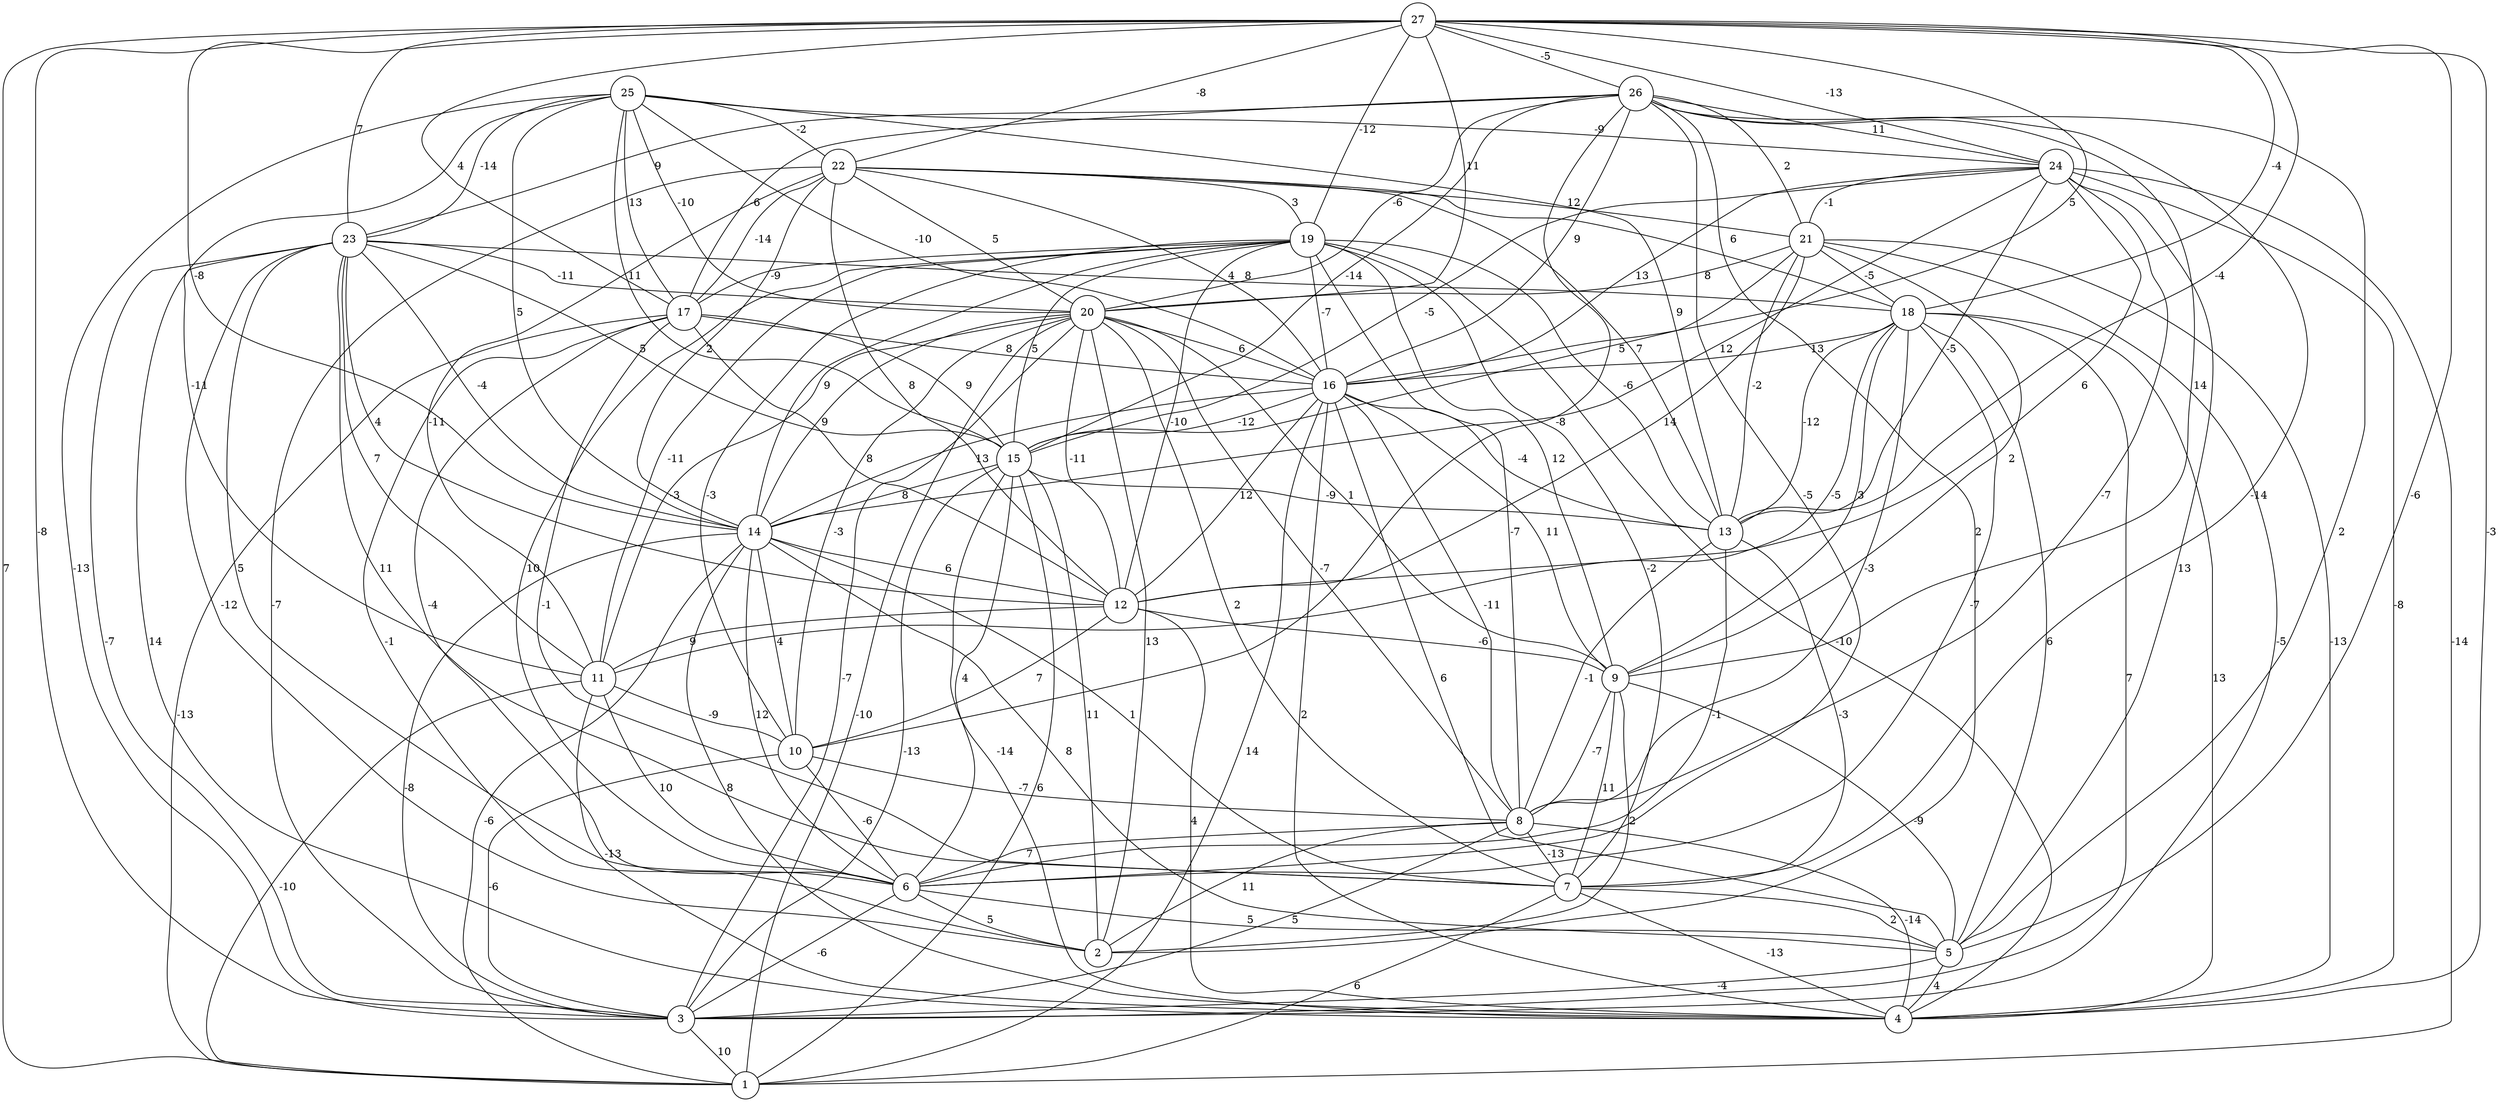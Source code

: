graph { 
	 fontname="Helvetica,Arial,sans-serif" 
	 node [shape = circle]; 
	 27 -- 1 [label = "7"];
	 27 -- 3 [label = "-8"];
	 27 -- 4 [label = "-3"];
	 27 -- 5 [label = "-6"];
	 27 -- 13 [label = "-4"];
	 27 -- 14 [label = "-8"];
	 27 -- 16 [label = "5"];
	 27 -- 17 [label = "4"];
	 27 -- 18 [label = "-4"];
	 27 -- 19 [label = "-12"];
	 27 -- 20 [label = "11"];
	 27 -- 22 [label = "-8"];
	 27 -- 23 [label = "7"];
	 27 -- 24 [label = "-13"];
	 27 -- 26 [label = "-5"];
	 26 -- 2 [label = "2"];
	 26 -- 5 [label = "2"];
	 26 -- 6 [label = "-5"];
	 26 -- 7 [label = "-14"];
	 26 -- 9 [label = "14"];
	 26 -- 10 [label = "-8"];
	 26 -- 15 [label = "-14"];
	 26 -- 16 [label = "9"];
	 26 -- 17 [label = "-6"];
	 26 -- 20 [label = "-6"];
	 26 -- 21 [label = "2"];
	 26 -- 23 [label = "9"];
	 26 -- 24 [label = "11"];
	 25 -- 3 [label = "-13"];
	 25 -- 11 [label = "-11"];
	 25 -- 13 [label = "9"];
	 25 -- 14 [label = "5"];
	 25 -- 15 [label = "11"];
	 25 -- 16 [label = "-10"];
	 25 -- 17 [label = "13"];
	 25 -- 20 [label = "-10"];
	 25 -- 22 [label = "-2"];
	 25 -- 23 [label = "-14"];
	 25 -- 24 [label = "-9"];
	 24 -- 1 [label = "-14"];
	 24 -- 4 [label = "-8"];
	 24 -- 5 [label = "13"];
	 24 -- 8 [label = "-7"];
	 24 -- 12 [label = "6"];
	 24 -- 13 [label = "-5"];
	 24 -- 14 [label = "12"];
	 24 -- 15 [label = "-5"];
	 24 -- 16 [label = "13"];
	 24 -- 21 [label = "-1"];
	 23 -- 2 [label = "-12"];
	 23 -- 3 [label = "-7"];
	 23 -- 4 [label = "14"];
	 23 -- 6 [label = "5"];
	 23 -- 7 [label = "11"];
	 23 -- 11 [label = "7"];
	 23 -- 12 [label = "4"];
	 23 -- 14 [label = "-4"];
	 23 -- 15 [label = "5"];
	 23 -- 18 [label = "8"];
	 23 -- 20 [label = "-11"];
	 22 -- 3 [label = "-7"];
	 22 -- 11 [label = "-11"];
	 22 -- 12 [label = "8"];
	 22 -- 13 [label = "7"];
	 22 -- 14 [label = "2"];
	 22 -- 16 [label = "4"];
	 22 -- 17 [label = "-14"];
	 22 -- 18 [label = "6"];
	 22 -- 19 [label = "3"];
	 22 -- 20 [label = "5"];
	 22 -- 21 [label = "12"];
	 21 -- 3 [label = "-5"];
	 21 -- 4 [label = "-13"];
	 21 -- 9 [label = "2"];
	 21 -- 12 [label = "14"];
	 21 -- 13 [label = "-2"];
	 21 -- 15 [label = "5"];
	 21 -- 18 [label = "-5"];
	 21 -- 20 [label = "8"];
	 20 -- 1 [label = "-10"];
	 20 -- 2 [label = "13"];
	 20 -- 3 [label = "-7"];
	 20 -- 7 [label = "2"];
	 20 -- 8 [label = "-7"];
	 20 -- 9 [label = "1"];
	 20 -- 10 [label = "-3"];
	 20 -- 11 [label = "-3"];
	 20 -- 12 [label = "-11"];
	 20 -- 14 [label = "9"];
	 20 -- 16 [label = "6"];
	 19 -- 4 [label = "-10"];
	 19 -- 6 [label = "10"];
	 19 -- 7 [label = "-2"];
	 19 -- 8 [label = "-7"];
	 19 -- 9 [label = "12"];
	 19 -- 10 [label = "-3"];
	 19 -- 11 [label = "-11"];
	 19 -- 12 [label = "-10"];
	 19 -- 13 [label = "-6"];
	 19 -- 14 [label = "9"];
	 19 -- 15 [label = "5"];
	 19 -- 16 [label = "-7"];
	 19 -- 17 [label = "-9"];
	 18 -- 3 [label = "7"];
	 18 -- 4 [label = "13"];
	 18 -- 5 [label = "6"];
	 18 -- 6 [label = "-7"];
	 18 -- 8 [label = "-3"];
	 18 -- 9 [label = "3"];
	 18 -- 11 [label = "-5"];
	 18 -- 13 [label = "-12"];
	 18 -- 16 [label = "13"];
	 17 -- 1 [label = "-13"];
	 17 -- 2 [label = "-1"];
	 17 -- 6 [label = "-4"];
	 17 -- 7 [label = "-1"];
	 17 -- 12 [label = "8"];
	 17 -- 15 [label = "9"];
	 17 -- 16 [label = "8"];
	 16 -- 1 [label = "14"];
	 16 -- 4 [label = "2"];
	 16 -- 5 [label = "6"];
	 16 -- 8 [label = "-11"];
	 16 -- 9 [label = "11"];
	 16 -- 12 [label = "12"];
	 16 -- 13 [label = "-4"];
	 16 -- 14 [label = "13"];
	 16 -- 15 [label = "-12"];
	 15 -- 1 [label = "6"];
	 15 -- 2 [label = "11"];
	 15 -- 3 [label = "-13"];
	 15 -- 4 [label = "-14"];
	 15 -- 6 [label = "4"];
	 15 -- 13 [label = "-9"];
	 15 -- 14 [label = "8"];
	 14 -- 1 [label = "-6"];
	 14 -- 3 [label = "-8"];
	 14 -- 4 [label = "8"];
	 14 -- 5 [label = "8"];
	 14 -- 6 [label = "12"];
	 14 -- 7 [label = "1"];
	 14 -- 10 [label = "4"];
	 14 -- 12 [label = "6"];
	 13 -- 6 [label = "-1"];
	 13 -- 7 [label = "-3"];
	 13 -- 8 [label = "-1"];
	 12 -- 4 [label = "4"];
	 12 -- 9 [label = "-6"];
	 12 -- 10 [label = "7"];
	 12 -- 11 [label = "9"];
	 11 -- 1 [label = "-10"];
	 11 -- 4 [label = "-13"];
	 11 -- 6 [label = "10"];
	 11 -- 10 [label = "-9"];
	 10 -- 3 [label = "-6"];
	 10 -- 6 [label = "-6"];
	 10 -- 8 [label = "-7"];
	 9 -- 2 [label = "2"];
	 9 -- 5 [label = "-9"];
	 9 -- 7 [label = "11"];
	 9 -- 8 [label = "-7"];
	 8 -- 2 [label = "11"];
	 8 -- 3 [label = "5"];
	 8 -- 4 [label = "-14"];
	 8 -- 6 [label = "7"];
	 8 -- 7 [label = "-13"];
	 7 -- 1 [label = "6"];
	 7 -- 4 [label = "-13"];
	 7 -- 5 [label = "2"];
	 6 -- 2 [label = "5"];
	 6 -- 3 [label = "-6"];
	 6 -- 5 [label = "5"];
	 5 -- 3 [label = "-4"];
	 5 -- 4 [label = "4"];
	 3 -- 1 [label = "10"];
	 1;
	 2;
	 3;
	 4;
	 5;
	 6;
	 7;
	 8;
	 9;
	 10;
	 11;
	 12;
	 13;
	 14;
	 15;
	 16;
	 17;
	 18;
	 19;
	 20;
	 21;
	 22;
	 23;
	 24;
	 25;
	 26;
	 27;
}
